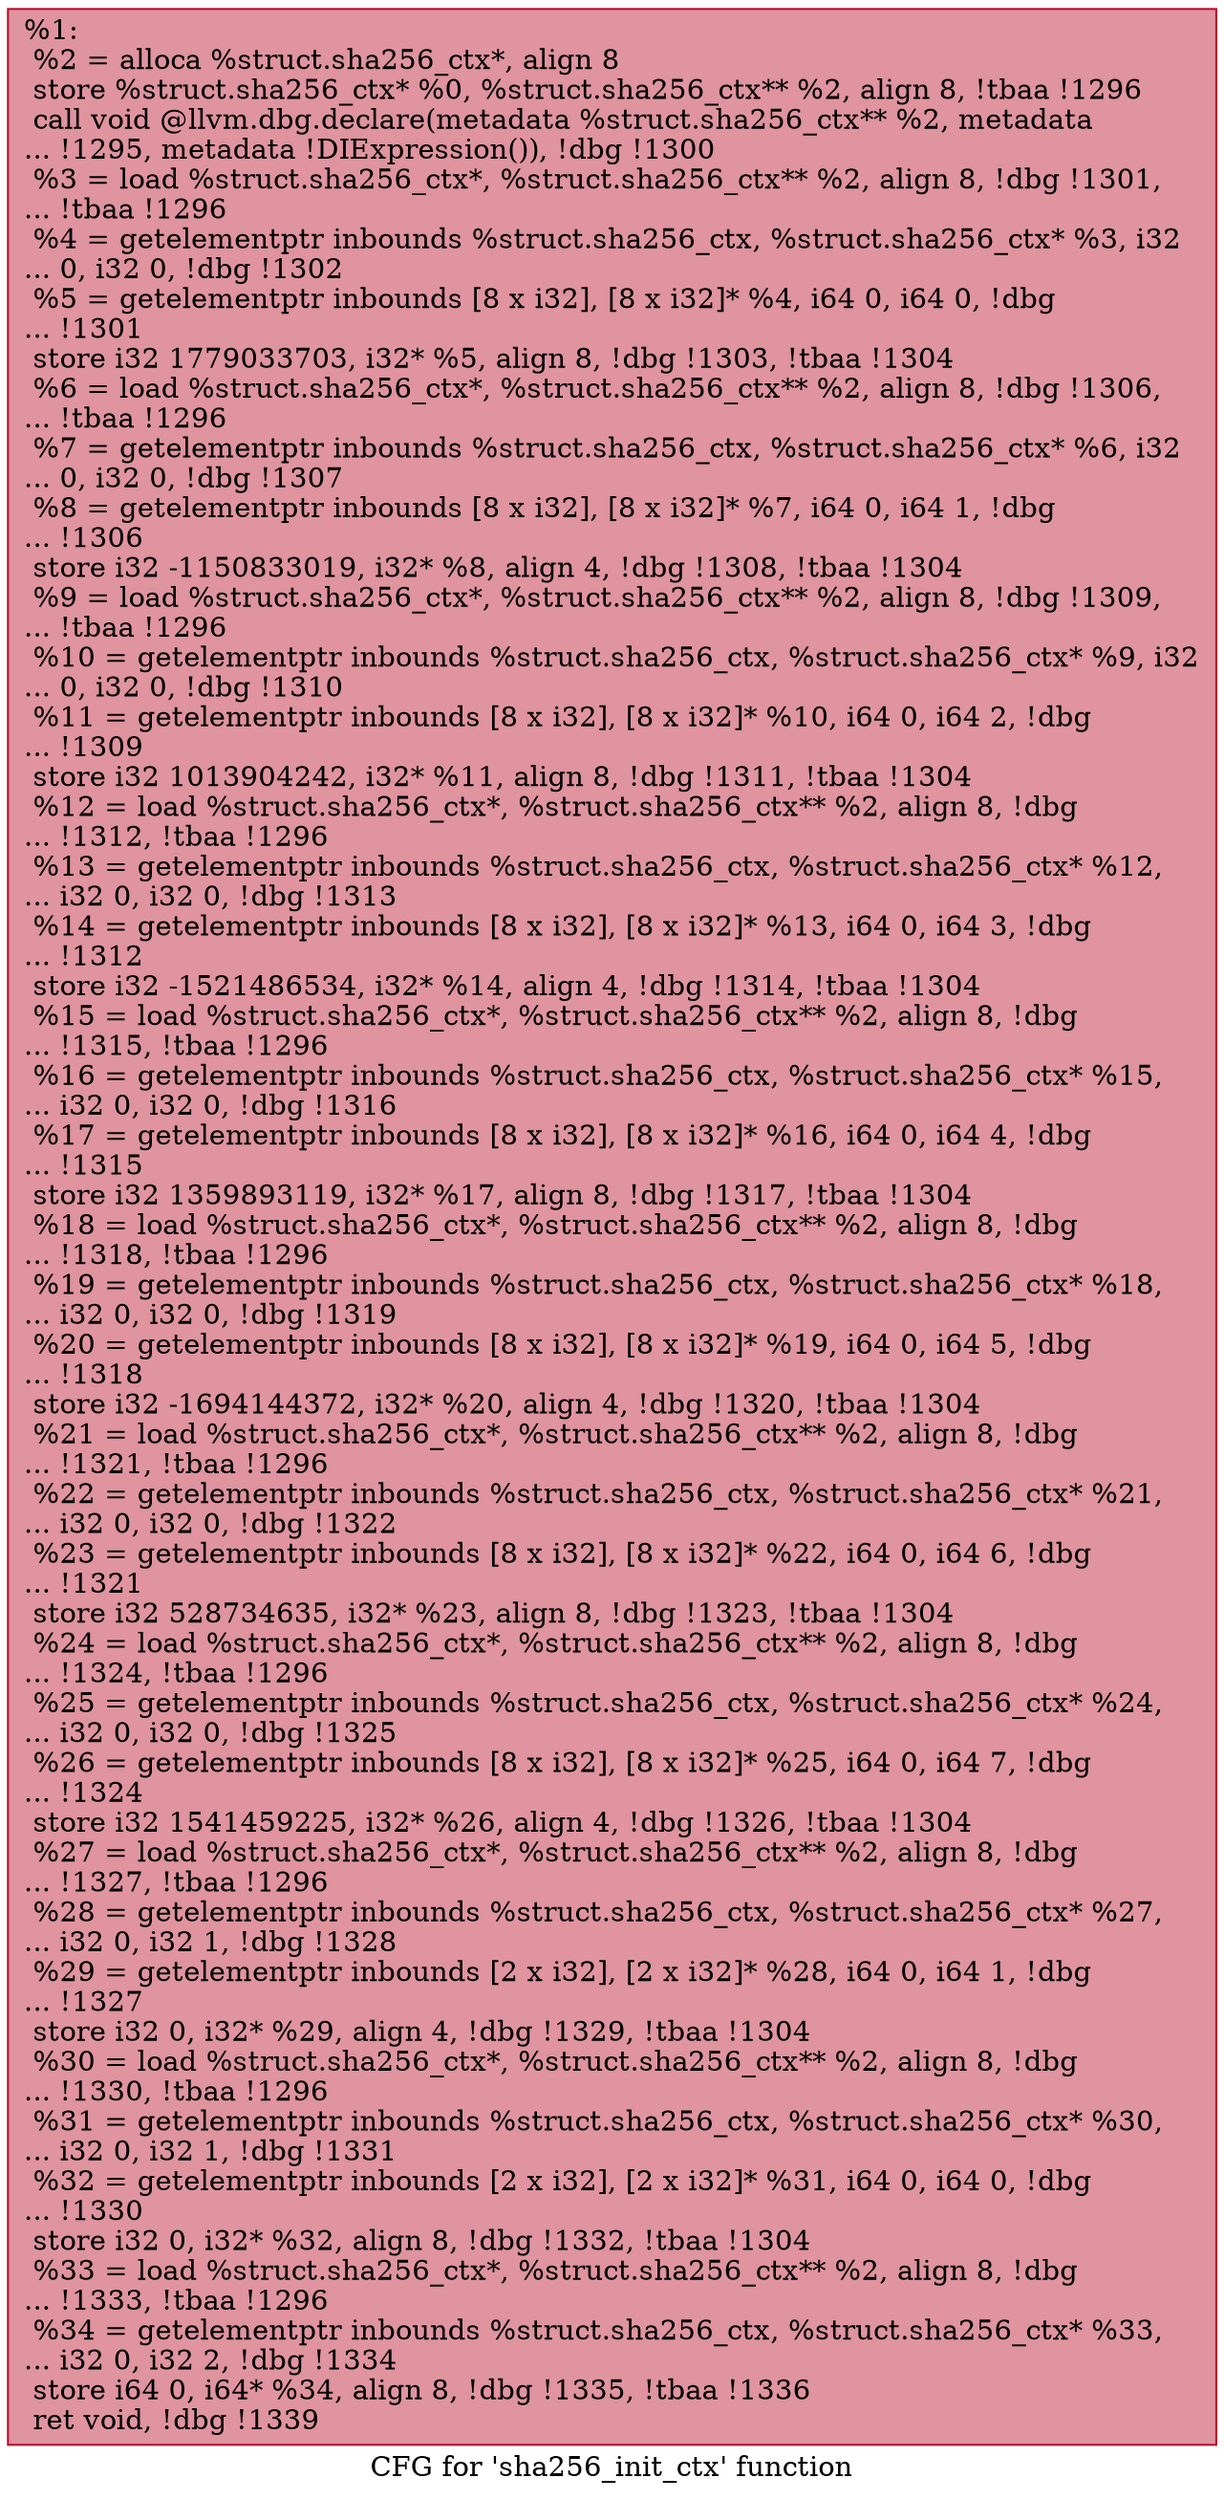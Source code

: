 digraph "CFG for 'sha256_init_ctx' function" {
	label="CFG for 'sha256_init_ctx' function";

	Node0x2151800 [shape=record,color="#b70d28ff", style=filled, fillcolor="#b70d2870",label="{%1:\l  %2 = alloca %struct.sha256_ctx*, align 8\l  store %struct.sha256_ctx* %0, %struct.sha256_ctx** %2, align 8, !tbaa !1296\l  call void @llvm.dbg.declare(metadata %struct.sha256_ctx** %2, metadata\l... !1295, metadata !DIExpression()), !dbg !1300\l  %3 = load %struct.sha256_ctx*, %struct.sha256_ctx** %2, align 8, !dbg !1301,\l... !tbaa !1296\l  %4 = getelementptr inbounds %struct.sha256_ctx, %struct.sha256_ctx* %3, i32\l... 0, i32 0, !dbg !1302\l  %5 = getelementptr inbounds [8 x i32], [8 x i32]* %4, i64 0, i64 0, !dbg\l... !1301\l  store i32 1779033703, i32* %5, align 8, !dbg !1303, !tbaa !1304\l  %6 = load %struct.sha256_ctx*, %struct.sha256_ctx** %2, align 8, !dbg !1306,\l... !tbaa !1296\l  %7 = getelementptr inbounds %struct.sha256_ctx, %struct.sha256_ctx* %6, i32\l... 0, i32 0, !dbg !1307\l  %8 = getelementptr inbounds [8 x i32], [8 x i32]* %7, i64 0, i64 1, !dbg\l... !1306\l  store i32 -1150833019, i32* %8, align 4, !dbg !1308, !tbaa !1304\l  %9 = load %struct.sha256_ctx*, %struct.sha256_ctx** %2, align 8, !dbg !1309,\l... !tbaa !1296\l  %10 = getelementptr inbounds %struct.sha256_ctx, %struct.sha256_ctx* %9, i32\l... 0, i32 0, !dbg !1310\l  %11 = getelementptr inbounds [8 x i32], [8 x i32]* %10, i64 0, i64 2, !dbg\l... !1309\l  store i32 1013904242, i32* %11, align 8, !dbg !1311, !tbaa !1304\l  %12 = load %struct.sha256_ctx*, %struct.sha256_ctx** %2, align 8, !dbg\l... !1312, !tbaa !1296\l  %13 = getelementptr inbounds %struct.sha256_ctx, %struct.sha256_ctx* %12,\l... i32 0, i32 0, !dbg !1313\l  %14 = getelementptr inbounds [8 x i32], [8 x i32]* %13, i64 0, i64 3, !dbg\l... !1312\l  store i32 -1521486534, i32* %14, align 4, !dbg !1314, !tbaa !1304\l  %15 = load %struct.sha256_ctx*, %struct.sha256_ctx** %2, align 8, !dbg\l... !1315, !tbaa !1296\l  %16 = getelementptr inbounds %struct.sha256_ctx, %struct.sha256_ctx* %15,\l... i32 0, i32 0, !dbg !1316\l  %17 = getelementptr inbounds [8 x i32], [8 x i32]* %16, i64 0, i64 4, !dbg\l... !1315\l  store i32 1359893119, i32* %17, align 8, !dbg !1317, !tbaa !1304\l  %18 = load %struct.sha256_ctx*, %struct.sha256_ctx** %2, align 8, !dbg\l... !1318, !tbaa !1296\l  %19 = getelementptr inbounds %struct.sha256_ctx, %struct.sha256_ctx* %18,\l... i32 0, i32 0, !dbg !1319\l  %20 = getelementptr inbounds [8 x i32], [8 x i32]* %19, i64 0, i64 5, !dbg\l... !1318\l  store i32 -1694144372, i32* %20, align 4, !dbg !1320, !tbaa !1304\l  %21 = load %struct.sha256_ctx*, %struct.sha256_ctx** %2, align 8, !dbg\l... !1321, !tbaa !1296\l  %22 = getelementptr inbounds %struct.sha256_ctx, %struct.sha256_ctx* %21,\l... i32 0, i32 0, !dbg !1322\l  %23 = getelementptr inbounds [8 x i32], [8 x i32]* %22, i64 0, i64 6, !dbg\l... !1321\l  store i32 528734635, i32* %23, align 8, !dbg !1323, !tbaa !1304\l  %24 = load %struct.sha256_ctx*, %struct.sha256_ctx** %2, align 8, !dbg\l... !1324, !tbaa !1296\l  %25 = getelementptr inbounds %struct.sha256_ctx, %struct.sha256_ctx* %24,\l... i32 0, i32 0, !dbg !1325\l  %26 = getelementptr inbounds [8 x i32], [8 x i32]* %25, i64 0, i64 7, !dbg\l... !1324\l  store i32 1541459225, i32* %26, align 4, !dbg !1326, !tbaa !1304\l  %27 = load %struct.sha256_ctx*, %struct.sha256_ctx** %2, align 8, !dbg\l... !1327, !tbaa !1296\l  %28 = getelementptr inbounds %struct.sha256_ctx, %struct.sha256_ctx* %27,\l... i32 0, i32 1, !dbg !1328\l  %29 = getelementptr inbounds [2 x i32], [2 x i32]* %28, i64 0, i64 1, !dbg\l... !1327\l  store i32 0, i32* %29, align 4, !dbg !1329, !tbaa !1304\l  %30 = load %struct.sha256_ctx*, %struct.sha256_ctx** %2, align 8, !dbg\l... !1330, !tbaa !1296\l  %31 = getelementptr inbounds %struct.sha256_ctx, %struct.sha256_ctx* %30,\l... i32 0, i32 1, !dbg !1331\l  %32 = getelementptr inbounds [2 x i32], [2 x i32]* %31, i64 0, i64 0, !dbg\l... !1330\l  store i32 0, i32* %32, align 8, !dbg !1332, !tbaa !1304\l  %33 = load %struct.sha256_ctx*, %struct.sha256_ctx** %2, align 8, !dbg\l... !1333, !tbaa !1296\l  %34 = getelementptr inbounds %struct.sha256_ctx, %struct.sha256_ctx* %33,\l... i32 0, i32 2, !dbg !1334\l  store i64 0, i64* %34, align 8, !dbg !1335, !tbaa !1336\l  ret void, !dbg !1339\l}"];
}
